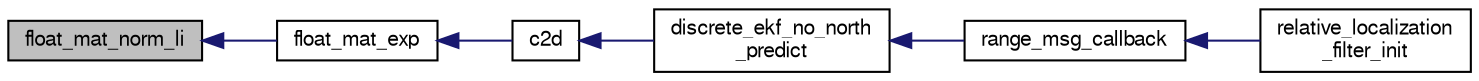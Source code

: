 digraph "float_mat_norm_li"
{
  edge [fontname="FreeSans",fontsize="10",labelfontname="FreeSans",labelfontsize="10"];
  node [fontname="FreeSans",fontsize="10",shape=record];
  rankdir="LR";
  Node1 [label="float_mat_norm_li",height=0.2,width=0.4,color="black", fillcolor="grey75", style="filled", fontcolor="black"];
  Node1 -> Node2 [dir="back",color="midnightblue",fontsize="10",style="solid",fontname="FreeSans"];
  Node2 [label="float_mat_exp",height=0.2,width=0.4,color="black", fillcolor="white", style="filled",URL="$group__math__algebra__float.html#gaeb5940ad15aabefb645cb12408ddde64"];
  Node2 -> Node3 [dir="back",color="midnightblue",fontsize="10",style="solid",fontname="FreeSans"];
  Node3 [label="c2d",height=0.2,width=0.4,color="black", fillcolor="white", style="filled",URL="$discrete__ekf__no__north_8h.html#af86012bc614ad388c003ab830233df2b"];
  Node3 -> Node4 [dir="back",color="midnightblue",fontsize="10",style="solid",fontname="FreeSans"];
  Node4 [label="discrete_ekf_no_north\l_predict",height=0.2,width=0.4,color="black", fillcolor="white", style="filled",URL="$discrete__ekf__no__north_8h.html#a9c8f63c841b28afe4f2ef76ca5dbdb9c"];
  Node4 -> Node5 [dir="back",color="midnightblue",fontsize="10",style="solid",fontname="FreeSans"];
  Node5 [label="range_msg_callback",height=0.2,width=0.4,color="black", fillcolor="white", style="filled",URL="$relative__localization__filter_8c.html#a9a5ee6ec3e44ff9f7cea260d969d6ddf"];
  Node5 -> Node6 [dir="back",color="midnightblue",fontsize="10",style="solid",fontname="FreeSans"];
  Node6 [label="relative_localization\l_filter_init",height=0.2,width=0.4,color="black", fillcolor="white", style="filled",URL="$relative__localization__filter_8h.html#a6da4d8bf05d9240f503606d63b6be761"];
}

